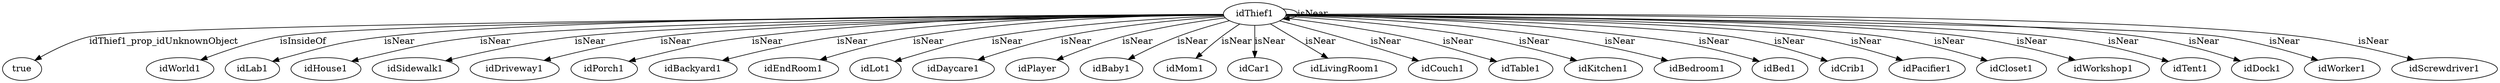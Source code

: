 digraph  {
idThief1 [node_type=entity_node];
true [node_type=property_node];
idWorld1 [node_type=entity_node];
idLab1 [node_type=entity_node];
idHouse1 [node_type=entity_node];
idSidewalk1 [node_type=entity_node];
idDriveway1 [node_type=entity_node];
idPorch1 [node_type=entity_node];
idBackyard1 [node_type=entity_node];
idEndRoom1 [node_type=entity_node];
idLot1 [node_type=entity_node];
idDaycare1 [node_type=entity_node];
idPlayer [node_type=entity_node];
idBaby1 [node_type=entity_node];
idMom1 [node_type=entity_node];
idCar1 [node_type=entity_node];
idLivingRoom1 [node_type=entity_node];
idCouch1 [node_type=entity_node];
idTable1 [node_type=entity_node];
idKitchen1 [node_type=entity_node];
idBedroom1 [node_type=entity_node];
idBed1 [node_type=entity_node];
idCrib1 [node_type=entity_node];
idPacifier1 [node_type=entity_node];
idCloset1 [node_type=entity_node];
idWorkshop1 [node_type=entity_node];
idTent1 [node_type=entity_node];
idDock1 [node_type=entity_node];
idWorker1 [node_type=entity_node];
idScrewdriver1 [node_type=entity_node];
idThief1 -> true  [edge_type=property, label=idThief1_prop_idUnknownObject];
idThief1 -> idWorld1  [edge_type=relationship, label=isInsideOf];
idThief1 -> idLab1  [edge_type=relationship, label=isNear];
idThief1 -> idHouse1  [edge_type=relationship, label=isNear];
idThief1 -> idSidewalk1  [edge_type=relationship, label=isNear];
idThief1 -> idDriveway1  [edge_type=relationship, label=isNear];
idThief1 -> idPorch1  [edge_type=relationship, label=isNear];
idThief1 -> idBackyard1  [edge_type=relationship, label=isNear];
idThief1 -> idEndRoom1  [edge_type=relationship, label=isNear];
idThief1 -> idLot1  [edge_type=relationship, label=isNear];
idThief1 -> idThief1  [edge_type=relationship, label=isNear];
idThief1 -> idDaycare1  [edge_type=relationship, label=isNear];
idThief1 -> idPlayer  [edge_type=relationship, label=isNear];
idThief1 -> idBaby1  [edge_type=relationship, label=isNear];
idThief1 -> idMom1  [edge_type=relationship, label=isNear];
idThief1 -> idCar1  [edge_type=relationship, label=isNear];
idThief1 -> idLivingRoom1  [edge_type=relationship, label=isNear];
idThief1 -> idCouch1  [edge_type=relationship, label=isNear];
idThief1 -> idTable1  [edge_type=relationship, label=isNear];
idThief1 -> idKitchen1  [edge_type=relationship, label=isNear];
idThief1 -> idBedroom1  [edge_type=relationship, label=isNear];
idThief1 -> idBed1  [edge_type=relationship, label=isNear];
idThief1 -> idCrib1  [edge_type=relationship, label=isNear];
idThief1 -> idPacifier1  [edge_type=relationship, label=isNear];
idThief1 -> idCloset1  [edge_type=relationship, label=isNear];
idThief1 -> idWorkshop1  [edge_type=relationship, label=isNear];
idThief1 -> idTent1  [edge_type=relationship, label=isNear];
idThief1 -> idDock1  [edge_type=relationship, label=isNear];
idThief1 -> idWorker1  [edge_type=relationship, label=isNear];
idThief1 -> idScrewdriver1  [edge_type=relationship, label=isNear];
}
